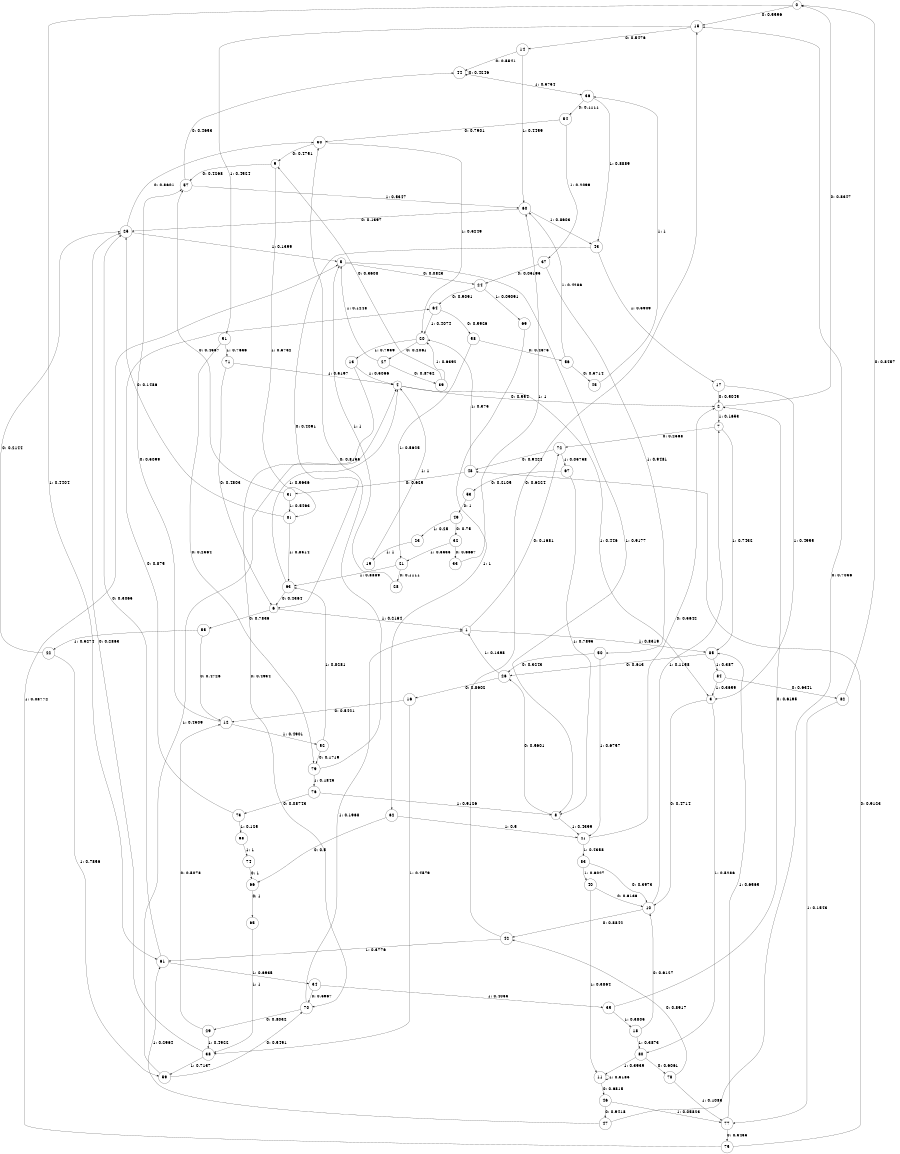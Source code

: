 digraph "ch5faceL10" {
size = "6,8.5";
ratio = "fill";
node [shape = circle];
node [fontsize = 24];
edge [fontsize = 24];
0 -> 15 [label = "0: 0.5596   "];
0 -> 61 [label = "1: 0.4404   "];
1 -> 72 [label = "0: 0.1681   "];
1 -> 85 [label = "1: 0.8319   "];
2 -> 0 [label = "0: 0.8347   "];
2 -> 7 [label = "1: 0.1653   "];
3 -> 10 [label = "0: 0.4714   "];
3 -> 80 [label = "1: 0.5286   "];
4 -> 2 [label = "0: 0.554    "];
4 -> 3 [label = "1: 0.446    "];
5 -> 24 [label = "0: 0.0823   "];
5 -> 8 [label = "1: 0.9177   "];
6 -> 55 [label = "0: 0.7836   "];
6 -> 1 [label = "1: 0.2164   "];
7 -> 72 [label = "0: 0.2568   "];
7 -> 85 [label = "1: 0.7432   "];
8 -> 26 [label = "0: 0.5601   "];
8 -> 41 [label = "1: 0.4399   "];
9 -> 57 [label = "0: 0.4268   "];
9 -> 81 [label = "1: 0.5732   "];
10 -> 42 [label = "0: 0.8842   "];
10 -> 7 [label = "1: 0.1158   "];
11 -> 46 [label = "0: 0.6815   "];
11 -> 11 [label = "1: 0.3185   "];
12 -> 57 [label = "0: 0.5099   "];
12 -> 52 [label = "1: 0.4901   "];
13 -> 70 [label = "0: 0.4934   "];
13 -> 4 [label = "1: 0.5066   "];
14 -> 44 [label = "0: 0.5541   "];
14 -> 60 [label = "1: 0.4459   "];
15 -> 14 [label = "0: 0.5476   "];
15 -> 51 [label = "1: 0.4524   "];
16 -> 12 [label = "0: 0.5421   "];
16 -> 38 [label = "1: 0.4579   "];
17 -> 2 [label = "0: 0.5045   "];
17 -> 3 [label = "1: 0.4955   "];
18 -> 10 [label = "0: 0.6127   "];
18 -> 80 [label = "1: 0.3873   "];
19 -> 4 [label = "1: 1        "];
20 -> 27 [label = "0: 0.2061   "];
20 -> 13 [label = "1: 0.7939   "];
21 -> 28 [label = "0: 0.1111   "];
21 -> 63 [label = "1: 0.8889   "];
22 -> 25 [label = "0: 0.2144   "];
22 -> 59 [label = "1: 0.7856   "];
23 -> 19 [label = "1: 1        "];
24 -> 64 [label = "0: 0.9091   "];
24 -> 69 [label = "1: 0.09091  "];
25 -> 30 [label = "0: 0.8601   "];
25 -> 5 [label = "1: 0.1399   "];
26 -> 16 [label = "0: 0.8602   "];
26 -> 1 [label = "1: 0.1398   "];
27 -> 39 [label = "0: 0.8752   "];
27 -> 5 [label = "1: 0.1248   "];
28 -> 5 [label = "1: 1        "];
29 -> 12 [label = "0: 0.5078   "];
29 -> 38 [label = "1: 0.4922   "];
30 -> 9 [label = "0: 0.4751   "];
30 -> 20 [label = "1: 0.5249   "];
31 -> 57 [label = "0: 0.4537   "];
31 -> 81 [label = "1: 0.5463   "];
32 -> 33 [label = "0: 0.6667   "];
32 -> 21 [label = "1: 0.3333   "];
33 -> 60 [label = "1: 1        "];
34 -> 70 [label = "0: 0.5967   "];
34 -> 35 [label = "1: 0.4033   "];
35 -> 2 [label = "0: 0.6195   "];
35 -> 18 [label = "1: 0.3805   "];
36 -> 54 [label = "0: 0.1111   "];
36 -> 43 [label = "1: 0.8889   "];
37 -> 24 [label = "0: 0.05195  "];
37 -> 50 [label = "1: 0.9481   "];
38 -> 25 [label = "0: 0.2863   "];
38 -> 59 [label = "1: 0.7137   "];
39 -> 9 [label = "0: 0.3608   "];
39 -> 20 [label = "1: 0.6392   "];
40 -> 10 [label = "0: 0.6136   "];
40 -> 11 [label = "1: 0.3864   "];
41 -> 2 [label = "0: 0.5642   "];
41 -> 83 [label = "1: 0.4358   "];
42 -> 15 [label = "0: 0.6224   "];
42 -> 61 [label = "1: 0.3776   "];
43 -> 6 [label = "0: 0.4091   "];
43 -> 17 [label = "1: 0.5909   "];
44 -> 44 [label = "0: 0.4246   "];
44 -> 36 [label = "1: 0.5754   "];
45 -> 36 [label = "1: 1        "];
46 -> 47 [label = "0: 0.9418   "];
46 -> 77 [label = "1: 0.05823  "];
47 -> 15 [label = "0: 0.7036   "];
47 -> 61 [label = "1: 0.2964   "];
48 -> 31 [label = "0: 0.625    "];
48 -> 20 [label = "1: 0.375    "];
49 -> 32 [label = "0: 0.75     "];
49 -> 23 [label = "1: 0.25     "];
50 -> 26 [label = "0: 0.3243   "];
50 -> 41 [label = "1: 0.6757   "];
51 -> 79 [label = "0: 0.2364   "];
51 -> 71 [label = "1: 0.7636   "];
52 -> 79 [label = "0: 0.1719   "];
52 -> 63 [label = "1: 0.8281   "];
53 -> 49 [label = "0: 1        "];
54 -> 30 [label = "0: 0.7901   "];
54 -> 37 [label = "1: 0.2099   "];
55 -> 12 [label = "0: 0.4726   "];
55 -> 22 [label = "1: 0.5274   "];
56 -> 45 [label = "0: 0.5714   "];
56 -> 60 [label = "1: 0.4286   "];
57 -> 44 [label = "0: 0.4653   "];
57 -> 60 [label = "1: 0.5347   "];
58 -> 56 [label = "0: 0.4375   "];
58 -> 21 [label = "1: 0.5625   "];
59 -> 70 [label = "0: 0.5491   "];
59 -> 4 [label = "1: 0.4509   "];
60 -> 25 [label = "0: 0.1397   "];
60 -> 43 [label = "1: 0.8603   "];
61 -> 25 [label = "0: 0.3065   "];
61 -> 34 [label = "1: 0.6935   "];
62 -> 66 [label = "0: 0.5      "];
62 -> 41 [label = "1: 0.5      "];
63 -> 6 [label = "0: 0.4364   "];
63 -> 4 [label = "1: 0.5636   "];
64 -> 58 [label = "0: 0.5926   "];
64 -> 20 [label = "1: 0.4074   "];
65 -> 38 [label = "1: 1        "];
66 -> 65 [label = "0: 1        "];
67 -> 53 [label = "0: 0.2105   "];
67 -> 8 [label = "1: 0.7895   "];
68 -> 74 [label = "1: 1        "];
69 -> 62 [label = "1: 1        "];
70 -> 29 [label = "0: 0.8032   "];
70 -> 1 [label = "1: 0.1968   "];
71 -> 6 [label = "0: 0.4803   "];
71 -> 4 [label = "1: 0.5197   "];
72 -> 48 [label = "0: 0.9424   "];
72 -> 67 [label = "1: 0.05758  "];
73 -> 64 [label = "0: 0.875    "];
73 -> 68 [label = "1: 0.125    "];
74 -> 66 [label = "0: 1        "];
75 -> 48 [label = "0: 0.9123   "];
75 -> 5 [label = "1: 0.08772  "];
76 -> 73 [label = "0: 0.08743  "];
76 -> 8 [label = "1: 0.9126   "];
77 -> 75 [label = "0: 0.3435   "];
77 -> 85 [label = "1: 0.6565   "];
78 -> 42 [label = "0: 0.8917   "];
78 -> 77 [label = "1: 0.1083   "];
79 -> 30 [label = "0: 0.8155   "];
79 -> 76 [label = "1: 0.1845   "];
80 -> 78 [label = "0: 0.6061   "];
80 -> 11 [label = "1: 0.3939   "];
81 -> 25 [label = "0: 0.1486   "];
81 -> 63 [label = "1: 0.8514   "];
82 -> 0 [label = "0: 0.8457   "];
82 -> 77 [label = "1: 0.1543   "];
83 -> 10 [label = "0: 0.3973   "];
83 -> 40 [label = "1: 0.6027   "];
84 -> 82 [label = "0: 0.6341   "];
84 -> 3 [label = "1: 0.3659   "];
85 -> 26 [label = "0: 0.613    "];
85 -> 84 [label = "1: 0.387    "];
}
